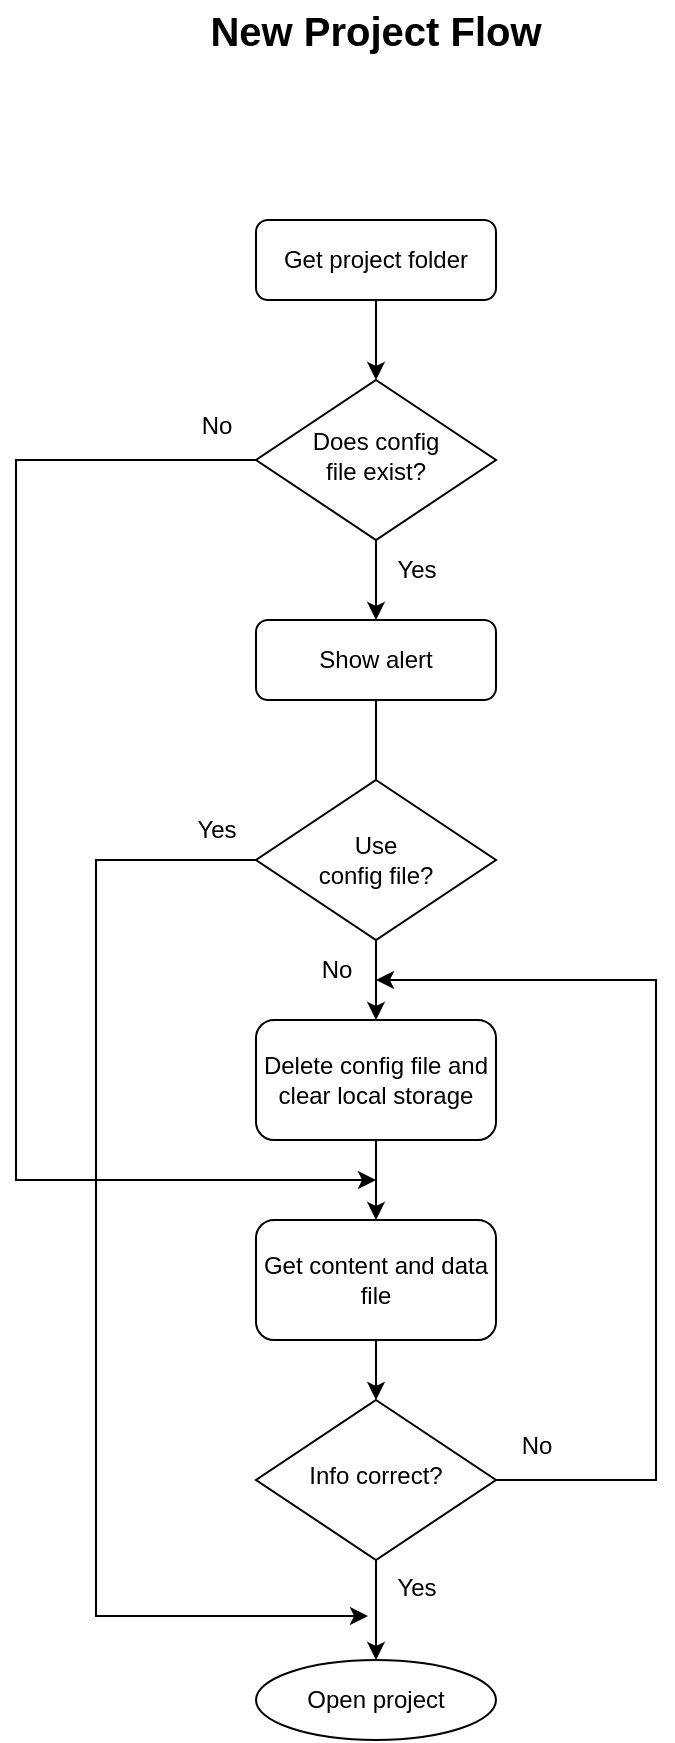 <mxfile version="22.1.7" type="device">
  <diagram id="C5RBs43oDa-KdzZeNtuy" name="Page-1">
    <mxGraphModel dx="1188" dy="1102" grid="1" gridSize="10" guides="1" tooltips="1" connect="1" arrows="1" fold="1" page="1" pageScale="1" pageWidth="827" pageHeight="1169" math="0" shadow="0">
      <root>
        <mxCell id="WIyWlLk6GJQsqaUBKTNV-0" />
        <mxCell id="WIyWlLk6GJQsqaUBKTNV-1" parent="WIyWlLk6GJQsqaUBKTNV-0" />
        <mxCell id="AW-DfZ9xAHLVBvqFxagL-16" value="" style="edgeStyle=orthogonalEdgeStyle;rounded=0;orthogonalLoop=1;jettySize=auto;html=1;" edge="1" parent="WIyWlLk6GJQsqaUBKTNV-1" source="WIyWlLk6GJQsqaUBKTNV-3" target="WIyWlLk6GJQsqaUBKTNV-6">
          <mxGeometry relative="1" as="geometry" />
        </mxCell>
        <mxCell id="WIyWlLk6GJQsqaUBKTNV-3" value="Get project folder" style="rounded=1;whiteSpace=wrap;html=1;fontSize=12;glass=0;strokeWidth=1;shadow=0;" parent="WIyWlLk6GJQsqaUBKTNV-1" vertex="1">
          <mxGeometry x="374" y="160" width="120" height="40" as="geometry" />
        </mxCell>
        <mxCell id="AW-DfZ9xAHLVBvqFxagL-15" value="" style="edgeStyle=orthogonalEdgeStyle;rounded=0;orthogonalLoop=1;jettySize=auto;html=1;" edge="1" parent="WIyWlLk6GJQsqaUBKTNV-1" source="WIyWlLk6GJQsqaUBKTNV-6" target="AW-DfZ9xAHLVBvqFxagL-0">
          <mxGeometry relative="1" as="geometry" />
        </mxCell>
        <mxCell id="WIyWlLk6GJQsqaUBKTNV-6" value="Does config&lt;br&gt;file exist?" style="rhombus;whiteSpace=wrap;html=1;shadow=0;fontFamily=Helvetica;fontSize=12;align=center;strokeWidth=1;spacing=6;spacingTop=-4;" parent="WIyWlLk6GJQsqaUBKTNV-1" vertex="1">
          <mxGeometry x="374" y="240" width="120" height="80" as="geometry" />
        </mxCell>
        <mxCell id="AW-DfZ9xAHLVBvqFxagL-25" value="" style="edgeStyle=orthogonalEdgeStyle;rounded=0;orthogonalLoop=1;jettySize=auto;html=1;" edge="1" parent="WIyWlLk6GJQsqaUBKTNV-1" source="WIyWlLk6GJQsqaUBKTNV-10">
          <mxGeometry relative="1" as="geometry">
            <mxPoint x="434" y="880" as="targetPoint" />
          </mxGeometry>
        </mxCell>
        <mxCell id="WIyWlLk6GJQsqaUBKTNV-10" value="Info correct?" style="rhombus;whiteSpace=wrap;html=1;shadow=0;fontFamily=Helvetica;fontSize=12;align=center;strokeWidth=1;spacing=6;spacingTop=-4;" parent="WIyWlLk6GJQsqaUBKTNV-1" vertex="1">
          <mxGeometry x="374" y="750" width="120" height="80" as="geometry" />
        </mxCell>
        <mxCell id="AW-DfZ9xAHLVBvqFxagL-7" value="" style="edgeStyle=orthogonalEdgeStyle;rounded=0;orthogonalLoop=1;jettySize=auto;html=1;" edge="1" parent="WIyWlLk6GJQsqaUBKTNV-1" source="AW-DfZ9xAHLVBvqFxagL-0">
          <mxGeometry relative="1" as="geometry">
            <mxPoint x="434" y="460" as="targetPoint" />
          </mxGeometry>
        </mxCell>
        <mxCell id="AW-DfZ9xAHLVBvqFxagL-0" value="Show alert" style="rounded=1;whiteSpace=wrap;html=1;" vertex="1" parent="WIyWlLk6GJQsqaUBKTNV-1">
          <mxGeometry x="374" y="360" width="120" height="40" as="geometry" />
        </mxCell>
        <mxCell id="AW-DfZ9xAHLVBvqFxagL-14" value="" style="edgeStyle=orthogonalEdgeStyle;rounded=0;orthogonalLoop=1;jettySize=auto;html=1;" edge="1" parent="WIyWlLk6GJQsqaUBKTNV-1" source="AW-DfZ9xAHLVBvqFxagL-3" target="AW-DfZ9xAHLVBvqFxagL-13">
          <mxGeometry relative="1" as="geometry" />
        </mxCell>
        <mxCell id="AW-DfZ9xAHLVBvqFxagL-3" value="Use&lt;br&gt;config file?" style="rhombus;whiteSpace=wrap;html=1;" vertex="1" parent="WIyWlLk6GJQsqaUBKTNV-1">
          <mxGeometry x="374" y="440" width="120" height="80" as="geometry" />
        </mxCell>
        <mxCell id="AW-DfZ9xAHLVBvqFxagL-11" value="Yes" style="text;html=1;align=center;verticalAlign=middle;resizable=0;points=[];autosize=1;strokeColor=none;fillColor=none;" vertex="1" parent="WIyWlLk6GJQsqaUBKTNV-1">
          <mxGeometry x="334" y="450" width="40" height="30" as="geometry" />
        </mxCell>
        <mxCell id="AW-DfZ9xAHLVBvqFxagL-23" value="" style="edgeStyle=orthogonalEdgeStyle;rounded=0;orthogonalLoop=1;jettySize=auto;html=1;" edge="1" parent="WIyWlLk6GJQsqaUBKTNV-1" source="AW-DfZ9xAHLVBvqFxagL-13" target="AW-DfZ9xAHLVBvqFxagL-22">
          <mxGeometry relative="1" as="geometry" />
        </mxCell>
        <mxCell id="AW-DfZ9xAHLVBvqFxagL-13" value="Delete config file and clear local storage" style="rounded=1;whiteSpace=wrap;html=1;" vertex="1" parent="WIyWlLk6GJQsqaUBKTNV-1">
          <mxGeometry x="374" y="560" width="120" height="60" as="geometry" />
        </mxCell>
        <mxCell id="AW-DfZ9xAHLVBvqFxagL-18" value="Yes" style="text;html=1;align=center;verticalAlign=middle;resizable=0;points=[];autosize=1;strokeColor=none;fillColor=none;" vertex="1" parent="WIyWlLk6GJQsqaUBKTNV-1">
          <mxGeometry x="434" y="320" width="40" height="30" as="geometry" />
        </mxCell>
        <mxCell id="AW-DfZ9xAHLVBvqFxagL-21" style="edgeStyle=orthogonalEdgeStyle;rounded=0;orthogonalLoop=1;jettySize=auto;html=1;exitX=0.5;exitY=1;exitDx=0;exitDy=0;" edge="1" parent="WIyWlLk6GJQsqaUBKTNV-1" source="AW-DfZ9xAHLVBvqFxagL-13" target="AW-DfZ9xAHLVBvqFxagL-13">
          <mxGeometry relative="1" as="geometry" />
        </mxCell>
        <mxCell id="AW-DfZ9xAHLVBvqFxagL-24" value="" style="edgeStyle=orthogonalEdgeStyle;rounded=0;orthogonalLoop=1;jettySize=auto;html=1;" edge="1" parent="WIyWlLk6GJQsqaUBKTNV-1" source="AW-DfZ9xAHLVBvqFxagL-22" target="WIyWlLk6GJQsqaUBKTNV-10">
          <mxGeometry relative="1" as="geometry" />
        </mxCell>
        <mxCell id="AW-DfZ9xAHLVBvqFxagL-22" value="Get content and data file" style="rounded=1;whiteSpace=wrap;html=1;" vertex="1" parent="WIyWlLk6GJQsqaUBKTNV-1">
          <mxGeometry x="374" y="660" width="120" height="60" as="geometry" />
        </mxCell>
        <mxCell id="AW-DfZ9xAHLVBvqFxagL-26" value="Open project" style="ellipse;whiteSpace=wrap;html=1;" vertex="1" parent="WIyWlLk6GJQsqaUBKTNV-1">
          <mxGeometry x="374" y="880" width="120" height="40" as="geometry" />
        </mxCell>
        <mxCell id="AW-DfZ9xAHLVBvqFxagL-29" value="Yes" style="text;html=1;align=center;verticalAlign=middle;resizable=0;points=[];autosize=1;strokeColor=none;fillColor=none;" vertex="1" parent="WIyWlLk6GJQsqaUBKTNV-1">
          <mxGeometry x="434" y="829" width="40" height="30" as="geometry" />
        </mxCell>
        <mxCell id="AW-DfZ9xAHLVBvqFxagL-30" value="" style="endArrow=classic;html=1;rounded=0;exitX=1;exitY=0.5;exitDx=0;exitDy=0;" edge="1" parent="WIyWlLk6GJQsqaUBKTNV-1" source="WIyWlLk6GJQsqaUBKTNV-10">
          <mxGeometry width="50" height="50" relative="1" as="geometry">
            <mxPoint x="414" y="590" as="sourcePoint" />
            <mxPoint x="434" y="540" as="targetPoint" />
            <Array as="points">
              <mxPoint x="574" y="790" />
              <mxPoint x="574" y="540" />
            </Array>
          </mxGeometry>
        </mxCell>
        <mxCell id="AW-DfZ9xAHLVBvqFxagL-31" value="No" style="text;html=1;align=center;verticalAlign=middle;resizable=0;points=[];autosize=1;strokeColor=none;fillColor=none;" vertex="1" parent="WIyWlLk6GJQsqaUBKTNV-1">
          <mxGeometry x="494" y="758" width="40" height="30" as="geometry" />
        </mxCell>
        <mxCell id="AW-DfZ9xAHLVBvqFxagL-32" value="No" style="text;html=1;align=center;verticalAlign=middle;resizable=0;points=[];autosize=1;strokeColor=none;fillColor=none;" vertex="1" parent="WIyWlLk6GJQsqaUBKTNV-1">
          <mxGeometry x="394" y="520" width="40" height="30" as="geometry" />
        </mxCell>
        <mxCell id="AW-DfZ9xAHLVBvqFxagL-34" value="" style="endArrow=classic;html=1;rounded=0;exitX=0;exitY=0.5;exitDx=0;exitDy=0;entryX=-0.1;entryY=0.967;entryDx=0;entryDy=0;entryPerimeter=0;" edge="1" parent="WIyWlLk6GJQsqaUBKTNV-1" source="AW-DfZ9xAHLVBvqFxagL-3" target="AW-DfZ9xAHLVBvqFxagL-29">
          <mxGeometry width="50" height="50" relative="1" as="geometry">
            <mxPoint x="544" y="590" as="sourcePoint" />
            <mxPoint x="294" y="960" as="targetPoint" />
            <Array as="points">
              <mxPoint x="294" y="480" />
              <mxPoint x="294" y="858" />
            </Array>
          </mxGeometry>
        </mxCell>
        <mxCell id="AW-DfZ9xAHLVBvqFxagL-36" value="" style="endArrow=classic;html=1;rounded=0;exitX=0;exitY=0.5;exitDx=0;exitDy=0;" edge="1" parent="WIyWlLk6GJQsqaUBKTNV-1" source="WIyWlLk6GJQsqaUBKTNV-6">
          <mxGeometry width="50" height="50" relative="1" as="geometry">
            <mxPoint x="544" y="590" as="sourcePoint" />
            <mxPoint x="434" y="640" as="targetPoint" />
            <Array as="points">
              <mxPoint x="254" y="280" />
              <mxPoint x="254" y="640" />
            </Array>
          </mxGeometry>
        </mxCell>
        <mxCell id="AW-DfZ9xAHLVBvqFxagL-37" value="No" style="text;html=1;align=center;verticalAlign=middle;resizable=0;points=[];autosize=1;strokeColor=none;fillColor=none;" vertex="1" parent="WIyWlLk6GJQsqaUBKTNV-1">
          <mxGeometry x="334" y="248" width="40" height="30" as="geometry" />
        </mxCell>
        <mxCell id="AW-DfZ9xAHLVBvqFxagL-39" value="&lt;b&gt;&lt;font face=&quot;Helvetica&quot; style=&quot;font-size: 20px;&quot;&gt;New Project Flow&lt;/font&gt;&lt;/b&gt;" style="text;html=1;strokeColor=none;fillColor=none;align=center;verticalAlign=middle;whiteSpace=wrap;rounded=0;" vertex="1" parent="WIyWlLk6GJQsqaUBKTNV-1">
          <mxGeometry x="329" y="50" width="210" height="30" as="geometry" />
        </mxCell>
      </root>
    </mxGraphModel>
  </diagram>
</mxfile>

